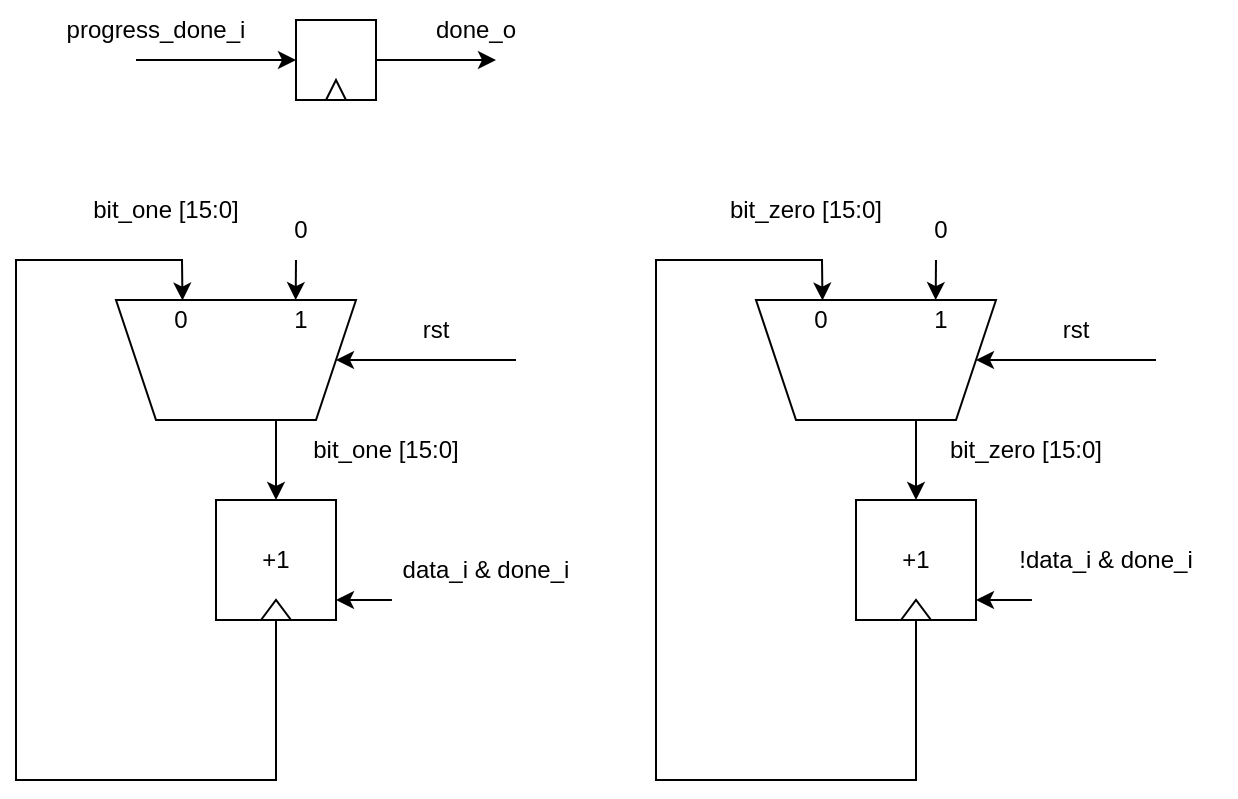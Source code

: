 <mxfile version="26.0.2">
  <diagram name="Page-1" id="Kv7xAL1uLG0Eq4g3Ebbs">
    <mxGraphModel dx="-266" dy="706" grid="1" gridSize="10" guides="1" tooltips="1" connect="1" arrows="1" fold="1" page="1" pageScale="1" pageWidth="850" pageHeight="1100" math="0" shadow="0">
      <root>
        <mxCell id="0" />
        <mxCell id="1" parent="0" />
        <mxCell id="fBDcnERQuijpaPTpogGk-10" value="" style="endArrow=classic;html=1;rounded=0;entryX=0.723;entryY=0.995;entryDx=0;entryDy=0;exitX=0.5;exitY=1;exitDx=0;exitDy=0;entryPerimeter=0;" parent="1" source="fBDcnERQuijpaPTpogGk-13" target="fBDcnERQuijpaPTpogGk-30" edge="1">
          <mxGeometry width="50" height="50" relative="1" as="geometry">
            <mxPoint x="1860" y="940" as="sourcePoint" />
            <mxPoint x="1870" y="1070" as="targetPoint" />
            <Array as="points">
              <mxPoint x="1870" y="1020" />
              <mxPoint x="1740" y="1020" />
              <mxPoint x="1740" y="760" />
              <mxPoint x="1823" y="760" />
            </Array>
          </mxGeometry>
        </mxCell>
        <mxCell id="fBDcnERQuijpaPTpogGk-13" value="+1" style="rounded=0;whiteSpace=wrap;html=1;" parent="1" vertex="1">
          <mxGeometry x="1840" y="880" width="60" height="60" as="geometry" />
        </mxCell>
        <mxCell id="fBDcnERQuijpaPTpogGk-15" value="" style="endArrow=classic;html=1;rounded=0;entryX=1.034;entryY=0.583;entryDx=0;entryDy=0;entryPerimeter=0;" parent="1" edge="1">
          <mxGeometry width="50" height="50" relative="1" as="geometry">
            <mxPoint x="1927.96" y="930.02" as="sourcePoint" />
            <mxPoint x="1900" y="930" as="targetPoint" />
          </mxGeometry>
        </mxCell>
        <mxCell id="fBDcnERQuijpaPTpogGk-16" value="data_i &amp;amp; done_i" style="text;html=1;align=center;verticalAlign=middle;whiteSpace=wrap;rounded=0;" parent="1" vertex="1">
          <mxGeometry x="1910" y="900" width="130" height="30" as="geometry" />
        </mxCell>
        <mxCell id="fBDcnERQuijpaPTpogGk-17" value="" style="endArrow=classic;html=1;rounded=0;entryX=0.166;entryY=-0.003;entryDx=0;entryDy=0;entryPerimeter=0;" parent="1" edge="1">
          <mxGeometry width="50" height="50" relative="1" as="geometry">
            <mxPoint x="1870" y="840" as="sourcePoint" />
            <mxPoint x="1870" y="880" as="targetPoint" />
          </mxGeometry>
        </mxCell>
        <mxCell id="fBDcnERQuijpaPTpogGk-21" value="" style="rounded=0;whiteSpace=wrap;html=1;" parent="1" vertex="1">
          <mxGeometry x="1880" y="640" width="40" height="40" as="geometry" />
        </mxCell>
        <mxCell id="fBDcnERQuijpaPTpogGk-23" value="" style="triangle;whiteSpace=wrap;html=1;direction=north;" parent="1" vertex="1">
          <mxGeometry x="1895" y="670" width="10" height="10" as="geometry" />
        </mxCell>
        <mxCell id="fBDcnERQuijpaPTpogGk-24" value="" style="endArrow=classic;html=1;rounded=0;entryX=0;entryY=0.5;entryDx=0;entryDy=0;" parent="1" target="fBDcnERQuijpaPTpogGk-21" edge="1">
          <mxGeometry width="50" height="50" relative="1" as="geometry">
            <mxPoint x="1800" y="660" as="sourcePoint" />
            <mxPoint x="1850" y="650" as="targetPoint" />
          </mxGeometry>
        </mxCell>
        <mxCell id="fBDcnERQuijpaPTpogGk-25" value="" style="endArrow=classic;html=1;rounded=0;exitX=1;exitY=0.5;exitDx=0;exitDy=0;" parent="1" source="fBDcnERQuijpaPTpogGk-21" edge="1">
          <mxGeometry width="50" height="50" relative="1" as="geometry">
            <mxPoint x="1890" y="740" as="sourcePoint" />
            <mxPoint x="1980" y="660" as="targetPoint" />
          </mxGeometry>
        </mxCell>
        <mxCell id="fBDcnERQuijpaPTpogGk-26" value="progress_done_i" style="text;html=1;align=center;verticalAlign=middle;whiteSpace=wrap;rounded=0;" parent="1" vertex="1">
          <mxGeometry x="1780" y="630" width="60" height="30" as="geometry" />
        </mxCell>
        <mxCell id="fBDcnERQuijpaPTpogGk-29" value="done_o" style="text;html=1;align=center;verticalAlign=middle;whiteSpace=wrap;rounded=0;" parent="1" vertex="1">
          <mxGeometry x="1940" y="630" width="60" height="30" as="geometry" />
        </mxCell>
        <mxCell id="fBDcnERQuijpaPTpogGk-30" value="" style="shape=trapezoid;perimeter=trapezoidPerimeter;whiteSpace=wrap;html=1;fixedSize=1;direction=west;" parent="1" vertex="1">
          <mxGeometry x="1790" y="780" width="120" height="60" as="geometry" />
        </mxCell>
        <mxCell id="fBDcnERQuijpaPTpogGk-32" value="bit_one [15:0]" style="text;html=1;align=center;verticalAlign=middle;whiteSpace=wrap;rounded=0;" parent="1" vertex="1">
          <mxGeometry x="1770" y="720" width="90" height="30" as="geometry" />
        </mxCell>
        <mxCell id="fBDcnERQuijpaPTpogGk-33" value="bit_one [15:0]" style="text;html=1;align=center;verticalAlign=middle;whiteSpace=wrap;rounded=0;" parent="1" vertex="1">
          <mxGeometry x="1880" y="840" width="90" height="30" as="geometry" />
        </mxCell>
        <mxCell id="fBDcnERQuijpaPTpogGk-35" value="0" style="text;html=1;align=center;verticalAlign=middle;whiteSpace=wrap;rounded=0;" parent="1" vertex="1">
          <mxGeometry x="1856.25" y="730" width="52.5" height="30" as="geometry" />
        </mxCell>
        <mxCell id="fBDcnERQuijpaPTpogGk-36" value="" style="endArrow=classic;html=1;rounded=0;entryX=0;entryY=0.5;entryDx=0;entryDy=0;" parent="1" target="fBDcnERQuijpaPTpogGk-30" edge="1">
          <mxGeometry width="50" height="50" relative="1" as="geometry">
            <mxPoint x="1990" y="810" as="sourcePoint" />
            <mxPoint x="2060" y="770" as="targetPoint" />
          </mxGeometry>
        </mxCell>
        <mxCell id="fBDcnERQuijpaPTpogGk-37" value="rst" style="text;html=1;align=center;verticalAlign=middle;whiteSpace=wrap;rounded=0;" parent="1" vertex="1">
          <mxGeometry x="1920" y="780" width="60" height="30" as="geometry" />
        </mxCell>
        <mxCell id="fBDcnERQuijpaPTpogGk-39" value="1" style="text;html=1;align=center;verticalAlign=middle;whiteSpace=wrap;rounded=0;" parent="1" vertex="1">
          <mxGeometry x="1865" y="780" width="35" height="20" as="geometry" />
        </mxCell>
        <mxCell id="fBDcnERQuijpaPTpogGk-40" value="0" style="text;html=1;align=center;verticalAlign=middle;whiteSpace=wrap;rounded=0;" parent="1" vertex="1">
          <mxGeometry x="1805" y="780" width="35" height="20" as="geometry" />
        </mxCell>
        <mxCell id="fBDcnERQuijpaPTpogGk-41" value="" style="endArrow=classic;html=1;rounded=0;entryX=0.424;entryY=0.001;entryDx=0;entryDy=0;entryPerimeter=0;" parent="1" target="fBDcnERQuijpaPTpogGk-39" edge="1">
          <mxGeometry width="50" height="50" relative="1" as="geometry">
            <mxPoint x="1880" y="760" as="sourcePoint" />
            <mxPoint x="1890" y="770" as="targetPoint" />
          </mxGeometry>
        </mxCell>
        <mxCell id="fBDcnERQuijpaPTpogGk-42" value="" style="triangle;whiteSpace=wrap;html=1;direction=north;" parent="1" vertex="1">
          <mxGeometry x="1862.5" y="930" width="15" height="10" as="geometry" />
        </mxCell>
        <mxCell id="fBDcnERQuijpaPTpogGk-43" value="" style="endArrow=classic;html=1;rounded=0;entryX=0.723;entryY=0.995;entryDx=0;entryDy=0;exitX=0.5;exitY=1;exitDx=0;exitDy=0;entryPerimeter=0;" parent="1" source="fBDcnERQuijpaPTpogGk-44" target="fBDcnERQuijpaPTpogGk-47" edge="1">
          <mxGeometry width="50" height="50" relative="1" as="geometry">
            <mxPoint x="2180" y="940" as="sourcePoint" />
            <mxPoint x="2190" y="1070" as="targetPoint" />
            <Array as="points">
              <mxPoint x="2190" y="1020" />
              <mxPoint x="2060" y="1020" />
              <mxPoint x="2060" y="760" />
              <mxPoint x="2143" y="760" />
            </Array>
          </mxGeometry>
        </mxCell>
        <mxCell id="fBDcnERQuijpaPTpogGk-44" value="+1" style="rounded=0;whiteSpace=wrap;html=1;" parent="1" vertex="1">
          <mxGeometry x="2160" y="880" width="60" height="60" as="geometry" />
        </mxCell>
        <mxCell id="fBDcnERQuijpaPTpogGk-45" value="" style="endArrow=classic;html=1;rounded=0;entryX=1.034;entryY=0.583;entryDx=0;entryDy=0;entryPerimeter=0;" parent="1" edge="1">
          <mxGeometry width="50" height="50" relative="1" as="geometry">
            <mxPoint x="2247.96" y="930.02" as="sourcePoint" />
            <mxPoint x="2220" y="930" as="targetPoint" />
          </mxGeometry>
        </mxCell>
        <mxCell id="fBDcnERQuijpaPTpogGk-46" value="" style="endArrow=classic;html=1;rounded=0;entryX=0.166;entryY=-0.003;entryDx=0;entryDy=0;entryPerimeter=0;" parent="1" edge="1">
          <mxGeometry width="50" height="50" relative="1" as="geometry">
            <mxPoint x="2190" y="840" as="sourcePoint" />
            <mxPoint x="2190" y="880" as="targetPoint" />
          </mxGeometry>
        </mxCell>
        <mxCell id="fBDcnERQuijpaPTpogGk-47" value="" style="shape=trapezoid;perimeter=trapezoidPerimeter;whiteSpace=wrap;html=1;fixedSize=1;direction=west;" parent="1" vertex="1">
          <mxGeometry x="2110" y="780" width="120" height="60" as="geometry" />
        </mxCell>
        <mxCell id="fBDcnERQuijpaPTpogGk-48" value="bit_zero [15:0]" style="text;html=1;align=center;verticalAlign=middle;whiteSpace=wrap;rounded=0;" parent="1" vertex="1">
          <mxGeometry x="2090" y="720" width="90" height="30" as="geometry" />
        </mxCell>
        <mxCell id="fBDcnERQuijpaPTpogGk-49" value="bit_zero [15:0]" style="text;html=1;align=center;verticalAlign=middle;whiteSpace=wrap;rounded=0;" parent="1" vertex="1">
          <mxGeometry x="2200" y="840" width="90" height="30" as="geometry" />
        </mxCell>
        <mxCell id="fBDcnERQuijpaPTpogGk-50" value="0" style="text;html=1;align=center;verticalAlign=middle;whiteSpace=wrap;rounded=0;" parent="1" vertex="1">
          <mxGeometry x="2176.25" y="730" width="52.5" height="30" as="geometry" />
        </mxCell>
        <mxCell id="fBDcnERQuijpaPTpogGk-51" value="" style="endArrow=classic;html=1;rounded=0;entryX=0;entryY=0.5;entryDx=0;entryDy=0;" parent="1" target="fBDcnERQuijpaPTpogGk-47" edge="1">
          <mxGeometry width="50" height="50" relative="1" as="geometry">
            <mxPoint x="2310" y="810" as="sourcePoint" />
            <mxPoint x="2380" y="770" as="targetPoint" />
          </mxGeometry>
        </mxCell>
        <mxCell id="fBDcnERQuijpaPTpogGk-52" value="rst" style="text;html=1;align=center;verticalAlign=middle;whiteSpace=wrap;rounded=0;" parent="1" vertex="1">
          <mxGeometry x="2240" y="780" width="60" height="30" as="geometry" />
        </mxCell>
        <mxCell id="fBDcnERQuijpaPTpogGk-53" value="1" style="text;html=1;align=center;verticalAlign=middle;whiteSpace=wrap;rounded=0;" parent="1" vertex="1">
          <mxGeometry x="2185" y="780" width="35" height="20" as="geometry" />
        </mxCell>
        <mxCell id="fBDcnERQuijpaPTpogGk-54" value="0" style="text;html=1;align=center;verticalAlign=middle;whiteSpace=wrap;rounded=0;" parent="1" vertex="1">
          <mxGeometry x="2125" y="780" width="35" height="20" as="geometry" />
        </mxCell>
        <mxCell id="fBDcnERQuijpaPTpogGk-55" value="" style="endArrow=classic;html=1;rounded=0;entryX=0.424;entryY=0.001;entryDx=0;entryDy=0;entryPerimeter=0;" parent="1" target="fBDcnERQuijpaPTpogGk-53" edge="1">
          <mxGeometry width="50" height="50" relative="1" as="geometry">
            <mxPoint x="2200" y="760" as="sourcePoint" />
            <mxPoint x="2210" y="770" as="targetPoint" />
          </mxGeometry>
        </mxCell>
        <mxCell id="fBDcnERQuijpaPTpogGk-56" value="" style="triangle;whiteSpace=wrap;html=1;direction=north;" parent="1" vertex="1">
          <mxGeometry x="2182.5" y="930" width="15" height="10" as="geometry" />
        </mxCell>
        <mxCell id="fBDcnERQuijpaPTpogGk-57" value="!data_i &amp;amp; done_i" style="text;html=1;align=center;verticalAlign=middle;whiteSpace=wrap;rounded=0;" parent="1" vertex="1">
          <mxGeometry x="2220" y="895" width="130" height="30" as="geometry" />
        </mxCell>
      </root>
    </mxGraphModel>
  </diagram>
</mxfile>
